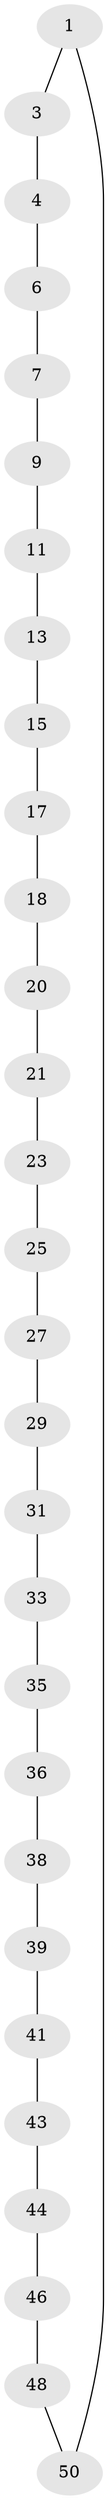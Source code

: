 // Generated by graph-tools (version 1.1) at 2025/52/02/27/25 19:52:24]
// undirected, 29 vertices, 29 edges
graph export_dot {
graph [start="1"]
  node [color=gray90,style=filled];
  1 [super="+2"];
  3;
  4 [super="+5"];
  6;
  7 [super="+8"];
  9 [super="+10"];
  11 [super="+12"];
  13 [super="+14"];
  15 [super="+16"];
  17;
  18 [super="+19"];
  20;
  21 [super="+22"];
  23 [super="+24"];
  25 [super="+26"];
  27 [super="+28"];
  29 [super="+30"];
  31 [super="+32"];
  33 [super="+34"];
  35;
  36 [super="+37"];
  38;
  39 [super="+40"];
  41 [super="+42"];
  43;
  44 [super="+45"];
  46 [super="+47"];
  48 [super="+49"];
  50 [super="+51"];
  1 -- 3;
  1 -- 50;
  3 -- 4;
  4 -- 6;
  6 -- 7;
  7 -- 9;
  9 -- 11;
  11 -- 13;
  13 -- 15;
  15 -- 17;
  17 -- 18;
  18 -- 20;
  20 -- 21;
  21 -- 23;
  23 -- 25;
  25 -- 27;
  27 -- 29;
  29 -- 31;
  31 -- 33;
  33 -- 35;
  35 -- 36;
  36 -- 38;
  38 -- 39;
  39 -- 41;
  41 -- 43;
  43 -- 44;
  44 -- 46;
  46 -- 48;
  48 -- 50;
}
